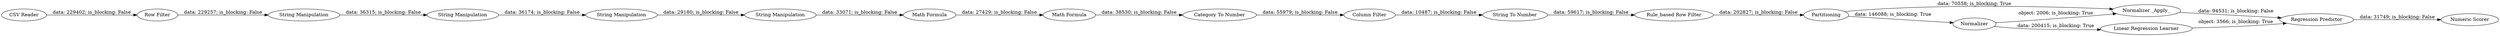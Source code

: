 digraph {
	"-5378807088794460607_8" [label="CSV Reader"]
	"-5378807088794460607_25" [label=Partitioning]
	"-5378807088794460607_28" [label="Numeric Scorer"]
	"2502351776218792742_9" [label="String Manipulation"]
	"-5378807088794460607_27" [label="Regression Predictor"]
	"-5378807088794460607_18" [label="Category To Number"]
	"2502351776218792742_11" [label="String Manipulation"]
	"-5378807088794460607_23" [label="String To Number"]
	"2502351776218792742_10" [label="String Manipulation"]
	"-5378807088794460607_19" [label="Column Filter"]
	"-5378807088794460607_24" [label="Rule_based Row Filter"]
	"-169330025421047754_15" [label="Math Formula"]
	"-5378807088794460607_31" [label="Normalizer _Apply_"]
	"2502351776218792742_12" [label="String Manipulation"]
	"-5378807088794460607_30" [label=Normalizer]
	"-169330025421047754_13" [label="Math Formula"]
	"-5378807088794460607_29" [label="Linear Regression Learner"]
	"-5378807088794460607_32" [label="Row Filter"]
	"-5378807088794460607_23" -> "-5378807088794460607_24" [label="data: 59617; is_blocking: False"]
	"-5378807088794460607_29" -> "-5378807088794460607_27" [label="object: 3566; is_blocking: True"]
	"-169330025421047754_15" -> "-5378807088794460607_18" [label="data: 38530; is_blocking: False"]
	"-5378807088794460607_25" -> "-5378807088794460607_30" [label="data: 146088; is_blocking: True"]
	"-5378807088794460607_24" -> "-5378807088794460607_25" [label="data: 202827; is_blocking: False"]
	"2502351776218792742_11" -> "2502351776218792742_12" [label="data: 29180; is_blocking: False"]
	"2502351776218792742_10" -> "2502351776218792742_11" [label="data: 36174; is_blocking: False"]
	"-5378807088794460607_30" -> "-5378807088794460607_29" [label="data: 200415; is_blocking: True"]
	"-5378807088794460607_25" -> "-5378807088794460607_31" [label="data: 70558; is_blocking: True"]
	"-5378807088794460607_18" -> "-5378807088794460607_19" [label="data: 55979; is_blocking: False"]
	"-5378807088794460607_31" -> "-5378807088794460607_27" [label="data: 94531; is_blocking: False"]
	"2502351776218792742_12" -> "-169330025421047754_13" [label="data: 33071; is_blocking: False"]
	"-5378807088794460607_27" -> "-5378807088794460607_28" [label="data: 31749; is_blocking: False"]
	"-5378807088794460607_30" -> "-5378807088794460607_31" [label="object: 2006; is_blocking: True"]
	"-5378807088794460607_19" -> "-5378807088794460607_23" [label="data: 10487; is_blocking: False"]
	"-5378807088794460607_32" -> "2502351776218792742_9" [label="data: 229257; is_blocking: False"]
	"-169330025421047754_13" -> "-169330025421047754_15" [label="data: 27429; is_blocking: False"]
	"-5378807088794460607_8" -> "-5378807088794460607_32" [label="data: 229402; is_blocking: False"]
	"2502351776218792742_9" -> "2502351776218792742_10" [label="data: 36315; is_blocking: False"]
	rankdir=LR
}
